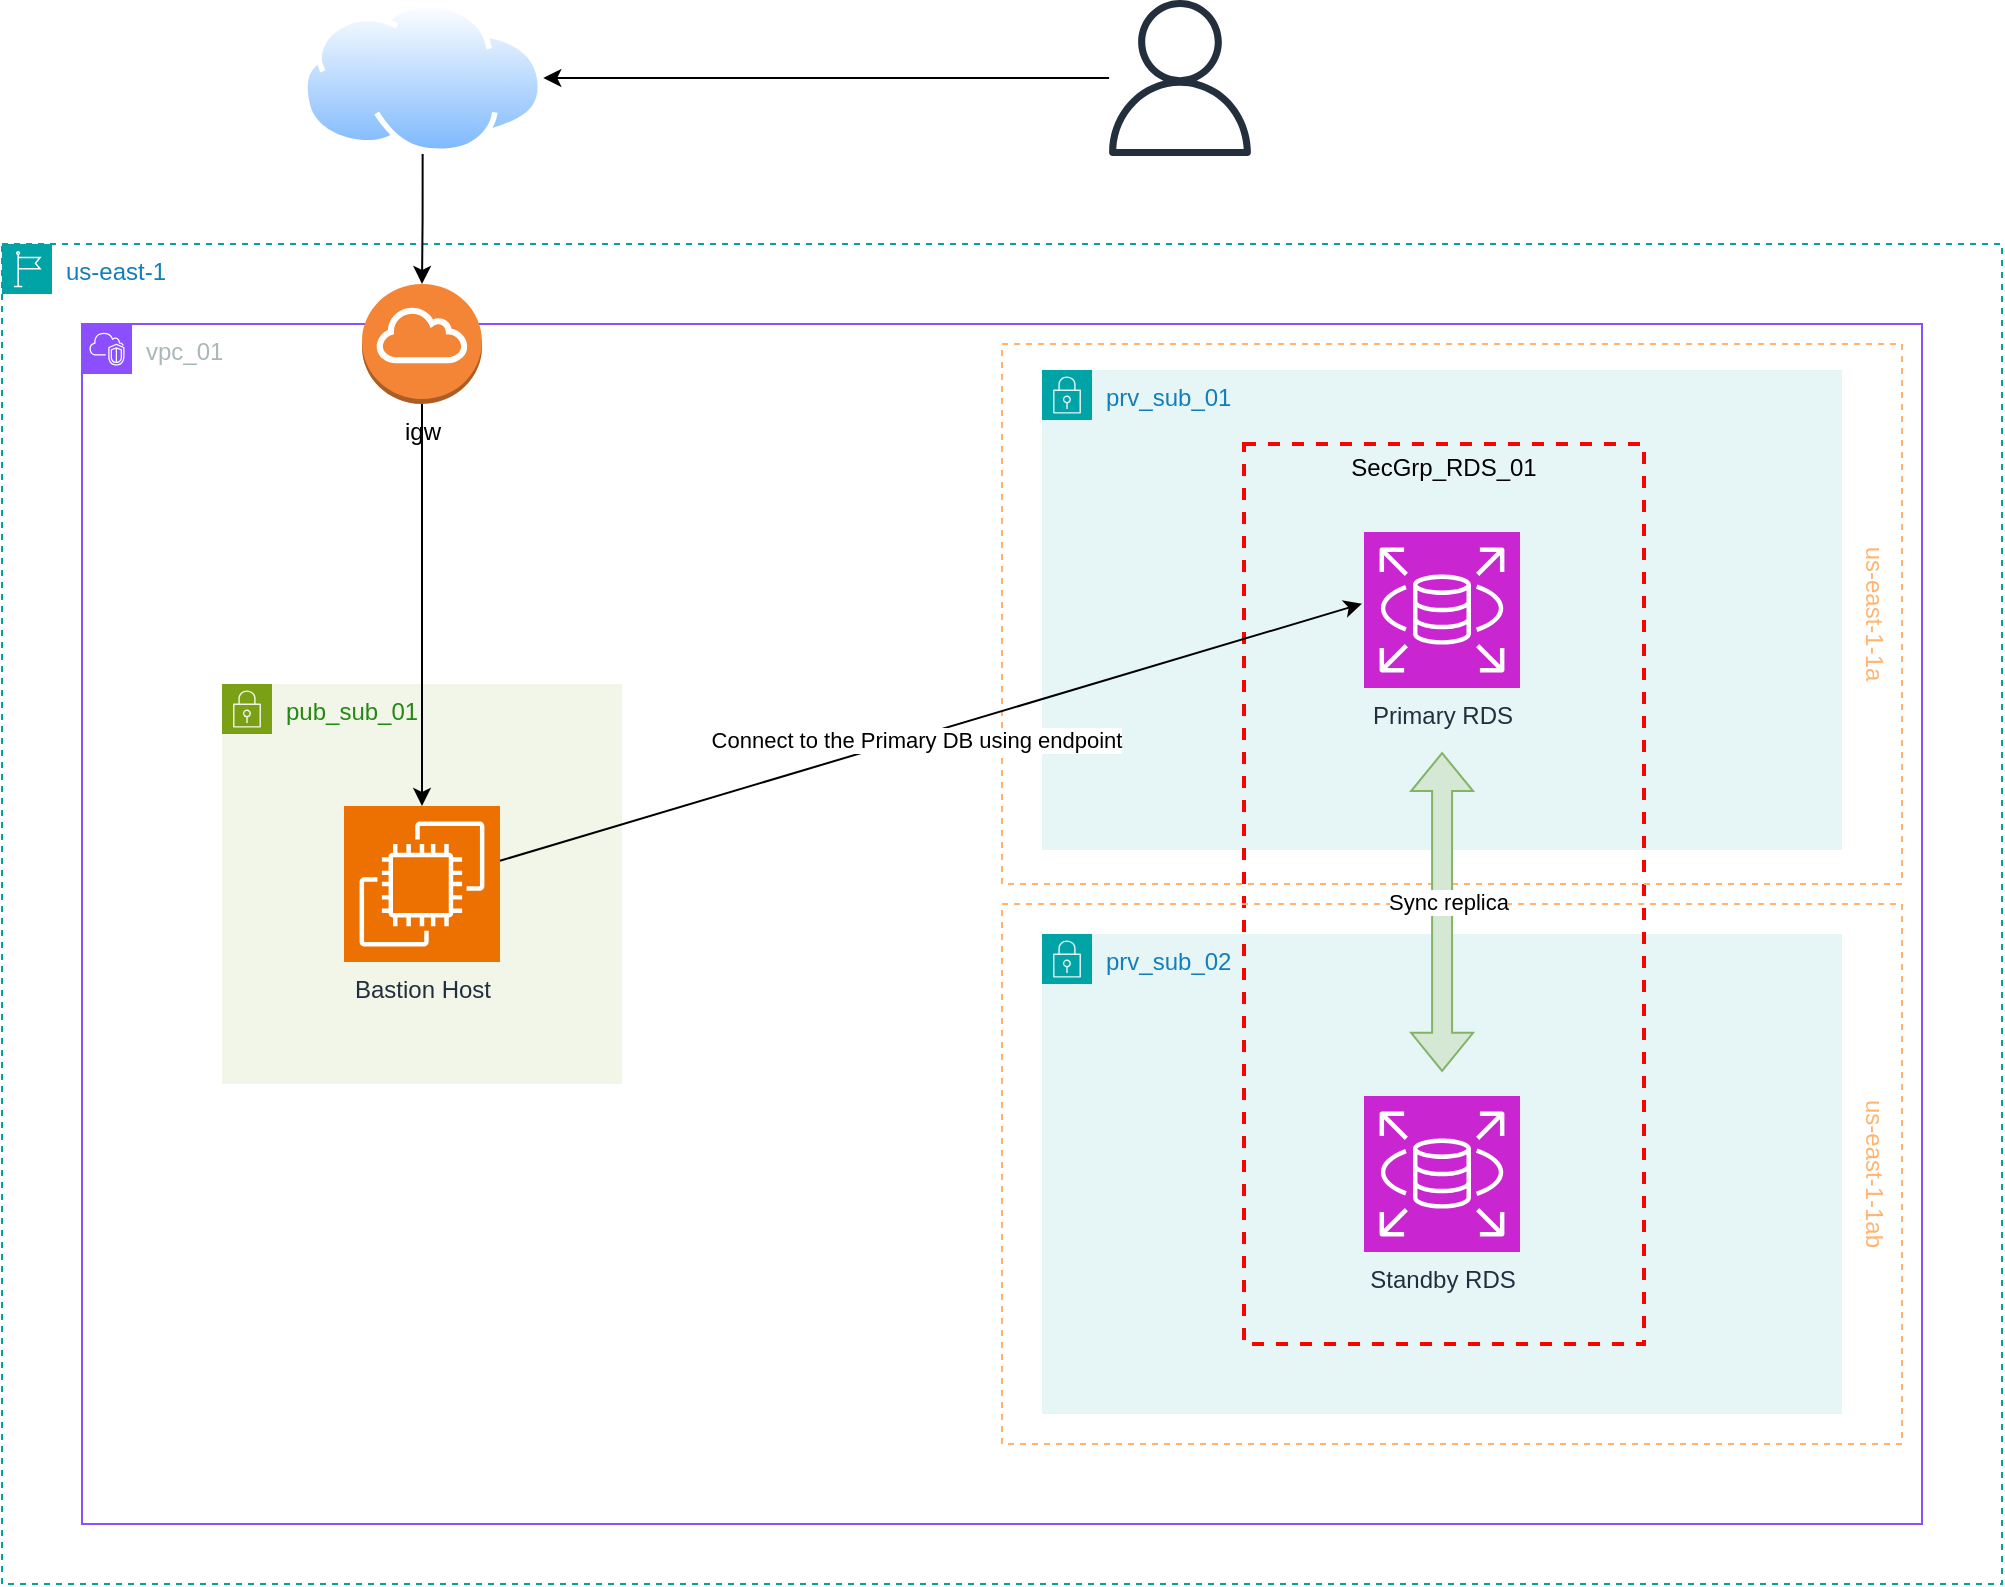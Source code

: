 <mxfile version="24.6.4" type="device">
  <diagram name="Page-1" id="677_0v363ND3AeY2xvX7">
    <mxGraphModel dx="1042" dy="663" grid="1" gridSize="10" guides="1" tooltips="1" connect="1" arrows="1" fold="1" page="1" pageScale="1" pageWidth="1100" pageHeight="850" math="0" shadow="0">
      <root>
        <mxCell id="0" />
        <mxCell id="1" parent="0" />
        <mxCell id="rNb3Nq_eKwGEg8aCowNG-1" value="us-east-1" style="points=[[0,0],[0.25,0],[0.5,0],[0.75,0],[1,0],[1,0.25],[1,0.5],[1,0.75],[1,1],[0.75,1],[0.5,1],[0.25,1],[0,1],[0,0.75],[0,0.5],[0,0.25]];outlineConnect=0;gradientColor=none;html=1;whiteSpace=wrap;fontSize=12;fontStyle=0;container=1;pointerEvents=0;collapsible=0;recursiveResize=0;shape=mxgraph.aws4.group;grIcon=mxgraph.aws4.group_region;strokeColor=#00A4A6;fillColor=none;verticalAlign=top;align=left;spacingLeft=30;fontColor=#147EBA;dashed=1;" parent="1" vertex="1">
          <mxGeometry x="40" y="160" width="1000" height="670" as="geometry" />
        </mxCell>
        <mxCell id="rNb3Nq_eKwGEg8aCowNG-3" value="vpc_01" style="points=[[0,0],[0.25,0],[0.5,0],[0.75,0],[1,0],[1,0.25],[1,0.5],[1,0.75],[1,1],[0.75,1],[0.5,1],[0.25,1],[0,1],[0,0.75],[0,0.5],[0,0.25]];outlineConnect=0;gradientColor=none;html=1;whiteSpace=wrap;fontSize=12;fontStyle=0;container=1;pointerEvents=0;collapsible=0;recursiveResize=0;shape=mxgraph.aws4.group;grIcon=mxgraph.aws4.group_vpc2;strokeColor=#8C4FFF;fillColor=none;verticalAlign=top;align=left;spacingLeft=30;fontColor=#AAB7B8;dashed=0;" parent="rNb3Nq_eKwGEg8aCowNG-1" vertex="1">
          <mxGeometry x="40" y="40" width="920" height="600" as="geometry" />
        </mxCell>
        <mxCell id="rNb3Nq_eKwGEg8aCowNG-2" value="pub_sub_01" style="points=[[0,0],[0.25,0],[0.5,0],[0.75,0],[1,0],[1,0.25],[1,0.5],[1,0.75],[1,1],[0.75,1],[0.5,1],[0.25,1],[0,1],[0,0.75],[0,0.5],[0,0.25]];outlineConnect=0;gradientColor=none;html=1;whiteSpace=wrap;fontSize=12;fontStyle=0;container=1;pointerEvents=0;collapsible=0;recursiveResize=0;shape=mxgraph.aws4.group;grIcon=mxgraph.aws4.group_security_group;grStroke=0;strokeColor=#7AA116;fillColor=#F2F6E8;verticalAlign=top;align=left;spacingLeft=30;fontColor=#248814;dashed=0;" parent="rNb3Nq_eKwGEg8aCowNG-3" vertex="1">
          <mxGeometry x="70" y="180" width="200" height="200" as="geometry" />
        </mxCell>
        <mxCell id="rNb3Nq_eKwGEg8aCowNG-4" value="Bastion Host" style="sketch=0;points=[[0,0,0],[0.25,0,0],[0.5,0,0],[0.75,0,0],[1,0,0],[0,1,0],[0.25,1,0],[0.5,1,0],[0.75,1,0],[1,1,0],[0,0.25,0],[0,0.5,0],[0,0.75,0],[1,0.25,0],[1,0.5,0],[1,0.75,0]];outlineConnect=0;fontColor=#232F3E;fillColor=#ED7100;strokeColor=#ffffff;dashed=0;verticalLabelPosition=bottom;verticalAlign=top;align=center;html=1;fontSize=12;fontStyle=0;aspect=fixed;shape=mxgraph.aws4.resourceIcon;resIcon=mxgraph.aws4.ec2;" parent="rNb3Nq_eKwGEg8aCowNG-2" vertex="1">
          <mxGeometry x="61" y="61" width="78" height="78" as="geometry" />
        </mxCell>
        <mxCell id="rNb3Nq_eKwGEg8aCowNG-5" value="prv_sub_01" style="points=[[0,0],[0.25,0],[0.5,0],[0.75,0],[1,0],[1,0.25],[1,0.5],[1,0.75],[1,1],[0.75,1],[0.5,1],[0.25,1],[0,1],[0,0.75],[0,0.5],[0,0.25]];outlineConnect=0;gradientColor=none;html=1;whiteSpace=wrap;fontSize=12;fontStyle=0;container=1;pointerEvents=0;collapsible=0;recursiveResize=0;shape=mxgraph.aws4.group;grIcon=mxgraph.aws4.group_security_group;grStroke=0;strokeColor=#00A4A6;fillColor=#E6F6F7;verticalAlign=top;align=left;spacingLeft=30;fontColor=#147EBA;dashed=0;" parent="rNb3Nq_eKwGEg8aCowNG-3" vertex="1">
          <mxGeometry x="480" y="23" width="400" height="240" as="geometry" />
        </mxCell>
        <mxCell id="rNb3Nq_eKwGEg8aCowNG-7" value="Primary RDS" style="sketch=0;points=[[0,0,0],[0.25,0,0],[0.5,0,0],[0.75,0,0],[1,0,0],[0,1,0],[0.25,1,0],[0.5,1,0],[0.75,1,0],[1,1,0],[0,0.25,0],[0,0.5,0],[0,0.75,0],[1,0.25,0],[1,0.5,0],[1,0.75,0]];outlineConnect=0;fontColor=#232F3E;fillColor=#C925D1;strokeColor=#ffffff;dashed=0;verticalLabelPosition=bottom;verticalAlign=top;align=center;html=1;fontSize=12;fontStyle=0;aspect=fixed;shape=mxgraph.aws4.resourceIcon;resIcon=mxgraph.aws4.rds;" parent="rNb3Nq_eKwGEg8aCowNG-5" vertex="1">
          <mxGeometry x="161" y="81" width="78" height="78" as="geometry" />
        </mxCell>
        <mxCell id="rNb3Nq_eKwGEg8aCowNG-6" value="prv_sub_02" style="points=[[0,0],[0.25,0],[0.5,0],[0.75,0],[1,0],[1,0.25],[1,0.5],[1,0.75],[1,1],[0.75,1],[0.5,1],[0.25,1],[0,1],[0,0.75],[0,0.5],[0,0.25]];outlineConnect=0;gradientColor=none;html=1;whiteSpace=wrap;fontSize=12;fontStyle=0;container=1;pointerEvents=0;collapsible=0;recursiveResize=0;shape=mxgraph.aws4.group;grIcon=mxgraph.aws4.group_security_group;grStroke=0;strokeColor=#00A4A6;fillColor=#E6F6F7;verticalAlign=top;align=left;spacingLeft=30;fontColor=#147EBA;dashed=0;" parent="rNb3Nq_eKwGEg8aCowNG-3" vertex="1">
          <mxGeometry x="480" y="305" width="400" height="240" as="geometry" />
        </mxCell>
        <mxCell id="rNb3Nq_eKwGEg8aCowNG-8" value="Standby RDS" style="sketch=0;points=[[0,0,0],[0.25,0,0],[0.5,0,0],[0.75,0,0],[1,0,0],[0,1,0],[0.25,1,0],[0.5,1,0],[0.75,1,0],[1,1,0],[0,0.25,0],[0,0.5,0],[0,0.75,0],[1,0.25,0],[1,0.5,0],[1,0.75,0]];outlineConnect=0;fontColor=#232F3E;fillColor=#C925D1;strokeColor=#ffffff;dashed=0;verticalLabelPosition=bottom;verticalAlign=top;align=center;html=1;fontSize=12;fontStyle=0;aspect=fixed;shape=mxgraph.aws4.resourceIcon;resIcon=mxgraph.aws4.rds;" parent="rNb3Nq_eKwGEg8aCowNG-6" vertex="1">
          <mxGeometry x="161" y="81" width="78" height="78" as="geometry" />
        </mxCell>
        <mxCell id="rNb3Nq_eKwGEg8aCowNG-10" value="SecGrp_RDS_01" style="fontStyle=0;verticalAlign=top;align=center;spacingTop=-2;fillColor=none;rounded=0;whiteSpace=wrap;html=1;strokeColor=#FF0000;strokeWidth=2;dashed=1;container=1;collapsible=0;expand=0;recursiveResize=0;" parent="rNb3Nq_eKwGEg8aCowNG-6" vertex="1">
          <mxGeometry x="101" y="-245" width="200" height="450" as="geometry" />
        </mxCell>
        <mxCell id="rNb3Nq_eKwGEg8aCowNG-13" value="&lt;font color=&quot;#ffb570&quot;&gt;us-east-1-1a&lt;/font&gt;" style="fillColor=none;strokeColor=#FFB570;dashed=1;verticalAlign=top;fontStyle=0;fontColor=#147EBA;whiteSpace=wrap;html=1;rotation=90;" parent="rNb3Nq_eKwGEg8aCowNG-3" vertex="1">
          <mxGeometry x="550" y="-80" width="270" height="450" as="geometry" />
        </mxCell>
        <mxCell id="rNb3Nq_eKwGEg8aCowNG-14" value="&lt;font color=&quot;#ffb570&quot;&gt;us-east-1-1ab&lt;/font&gt;" style="fillColor=none;strokeColor=#FFB570;dashed=1;verticalAlign=top;fontStyle=0;fontColor=#147EBA;whiteSpace=wrap;html=1;rotation=90;" parent="rNb3Nq_eKwGEg8aCowNG-3" vertex="1">
          <mxGeometry x="550" y="200" width="270" height="450" as="geometry" />
        </mxCell>
        <mxCell id="rNb3Nq_eKwGEg8aCowNG-15" value="" style="endArrow=classic;html=1;rounded=0;entryX=0.481;entryY=0.6;entryDx=0;entryDy=0;entryPerimeter=0;" parent="rNb3Nq_eKwGEg8aCowNG-3" source="rNb3Nq_eKwGEg8aCowNG-4" target="rNb3Nq_eKwGEg8aCowNG-13" edge="1">
          <mxGeometry width="50" height="50" relative="1" as="geometry">
            <mxPoint x="420" y="320" as="sourcePoint" />
            <mxPoint x="470" y="270" as="targetPoint" />
          </mxGeometry>
        </mxCell>
        <mxCell id="rNb3Nq_eKwGEg8aCowNG-16" value="Connect to the Primary DB using endpoint" style="edgeLabel;html=1;align=center;verticalAlign=middle;resizable=0;points=[];" parent="rNb3Nq_eKwGEg8aCowNG-15" vertex="1" connectable="0">
          <mxGeometry x="-0.036" y="-1" relative="1" as="geometry">
            <mxPoint as="offset" />
          </mxGeometry>
        </mxCell>
        <mxCell id="rNb3Nq_eKwGEg8aCowNG-17" value="" style="shape=flexArrow;endArrow=classic;startArrow=classic;html=1;rounded=0;entryX=0.778;entryY=0.511;entryDx=0;entryDy=0;entryPerimeter=0;exitX=0.333;exitY=0.511;exitDx=0;exitDy=0;exitPerimeter=0;fillColor=#d5e8d4;strokeColor=#82b366;" parent="rNb3Nq_eKwGEg8aCowNG-3" edge="1">
          <mxGeometry width="100" height="100" relative="1" as="geometry">
            <mxPoint x="680.05" y="373.91" as="sourcePoint" />
            <mxPoint x="680.05" y="214.06" as="targetPoint" />
          </mxGeometry>
        </mxCell>
        <mxCell id="rNb3Nq_eKwGEg8aCowNG-19" value="Sync replica" style="edgeLabel;html=1;align=center;verticalAlign=middle;resizable=0;points=[];" parent="rNb3Nq_eKwGEg8aCowNG-17" vertex="1" connectable="0">
          <mxGeometry x="0.062" y="-3" relative="1" as="geometry">
            <mxPoint as="offset" />
          </mxGeometry>
        </mxCell>
        <mxCell id="c4NAwuHkI-2TFfdKn9fm-7" style="edgeStyle=orthogonalEdgeStyle;rounded=0;orthogonalLoop=1;jettySize=auto;html=1;" edge="1" parent="rNb3Nq_eKwGEg8aCowNG-3" source="c4NAwuHkI-2TFfdKn9fm-3" target="rNb3Nq_eKwGEg8aCowNG-4">
          <mxGeometry relative="1" as="geometry" />
        </mxCell>
        <mxCell id="c4NAwuHkI-2TFfdKn9fm-3" value="igw" style="outlineConnect=0;dashed=0;verticalLabelPosition=bottom;verticalAlign=top;align=center;html=1;shape=mxgraph.aws3.internet_gateway;fillColor=#F58536;gradientColor=none;" vertex="1" parent="rNb3Nq_eKwGEg8aCowNG-3">
          <mxGeometry x="140" y="-20" width="60" height="60" as="geometry" />
        </mxCell>
        <mxCell id="c4NAwuHkI-2TFfdKn9fm-5" style="edgeStyle=orthogonalEdgeStyle;rounded=0;orthogonalLoop=1;jettySize=auto;html=1;entryX=1;entryY=0.5;entryDx=0;entryDy=0;" edge="1" parent="1" source="c4NAwuHkI-2TFfdKn9fm-1" target="c4NAwuHkI-2TFfdKn9fm-4">
          <mxGeometry relative="1" as="geometry" />
        </mxCell>
        <mxCell id="c4NAwuHkI-2TFfdKn9fm-1" value="" style="sketch=0;outlineConnect=0;fontColor=#232F3E;gradientColor=none;fillColor=#232F3D;strokeColor=none;dashed=0;verticalLabelPosition=bottom;verticalAlign=top;align=center;html=1;fontSize=12;fontStyle=0;aspect=fixed;pointerEvents=1;shape=mxgraph.aws4.user;" vertex="1" parent="1">
          <mxGeometry x="590" y="38" width="78" height="78" as="geometry" />
        </mxCell>
        <mxCell id="c4NAwuHkI-2TFfdKn9fm-4" value="" style="image;aspect=fixed;perimeter=ellipsePerimeter;html=1;align=center;shadow=0;dashed=0;spacingTop=3;image=img/lib/active_directory/internet_cloud.svg;" vertex="1" parent="1">
          <mxGeometry x="190" y="39" width="120.64" height="76" as="geometry" />
        </mxCell>
        <mxCell id="c4NAwuHkI-2TFfdKn9fm-6" style="edgeStyle=orthogonalEdgeStyle;rounded=0;orthogonalLoop=1;jettySize=auto;html=1;entryX=0.5;entryY=0;entryDx=0;entryDy=0;entryPerimeter=0;" edge="1" parent="1" source="c4NAwuHkI-2TFfdKn9fm-4" target="c4NAwuHkI-2TFfdKn9fm-3">
          <mxGeometry relative="1" as="geometry" />
        </mxCell>
      </root>
    </mxGraphModel>
  </diagram>
</mxfile>
